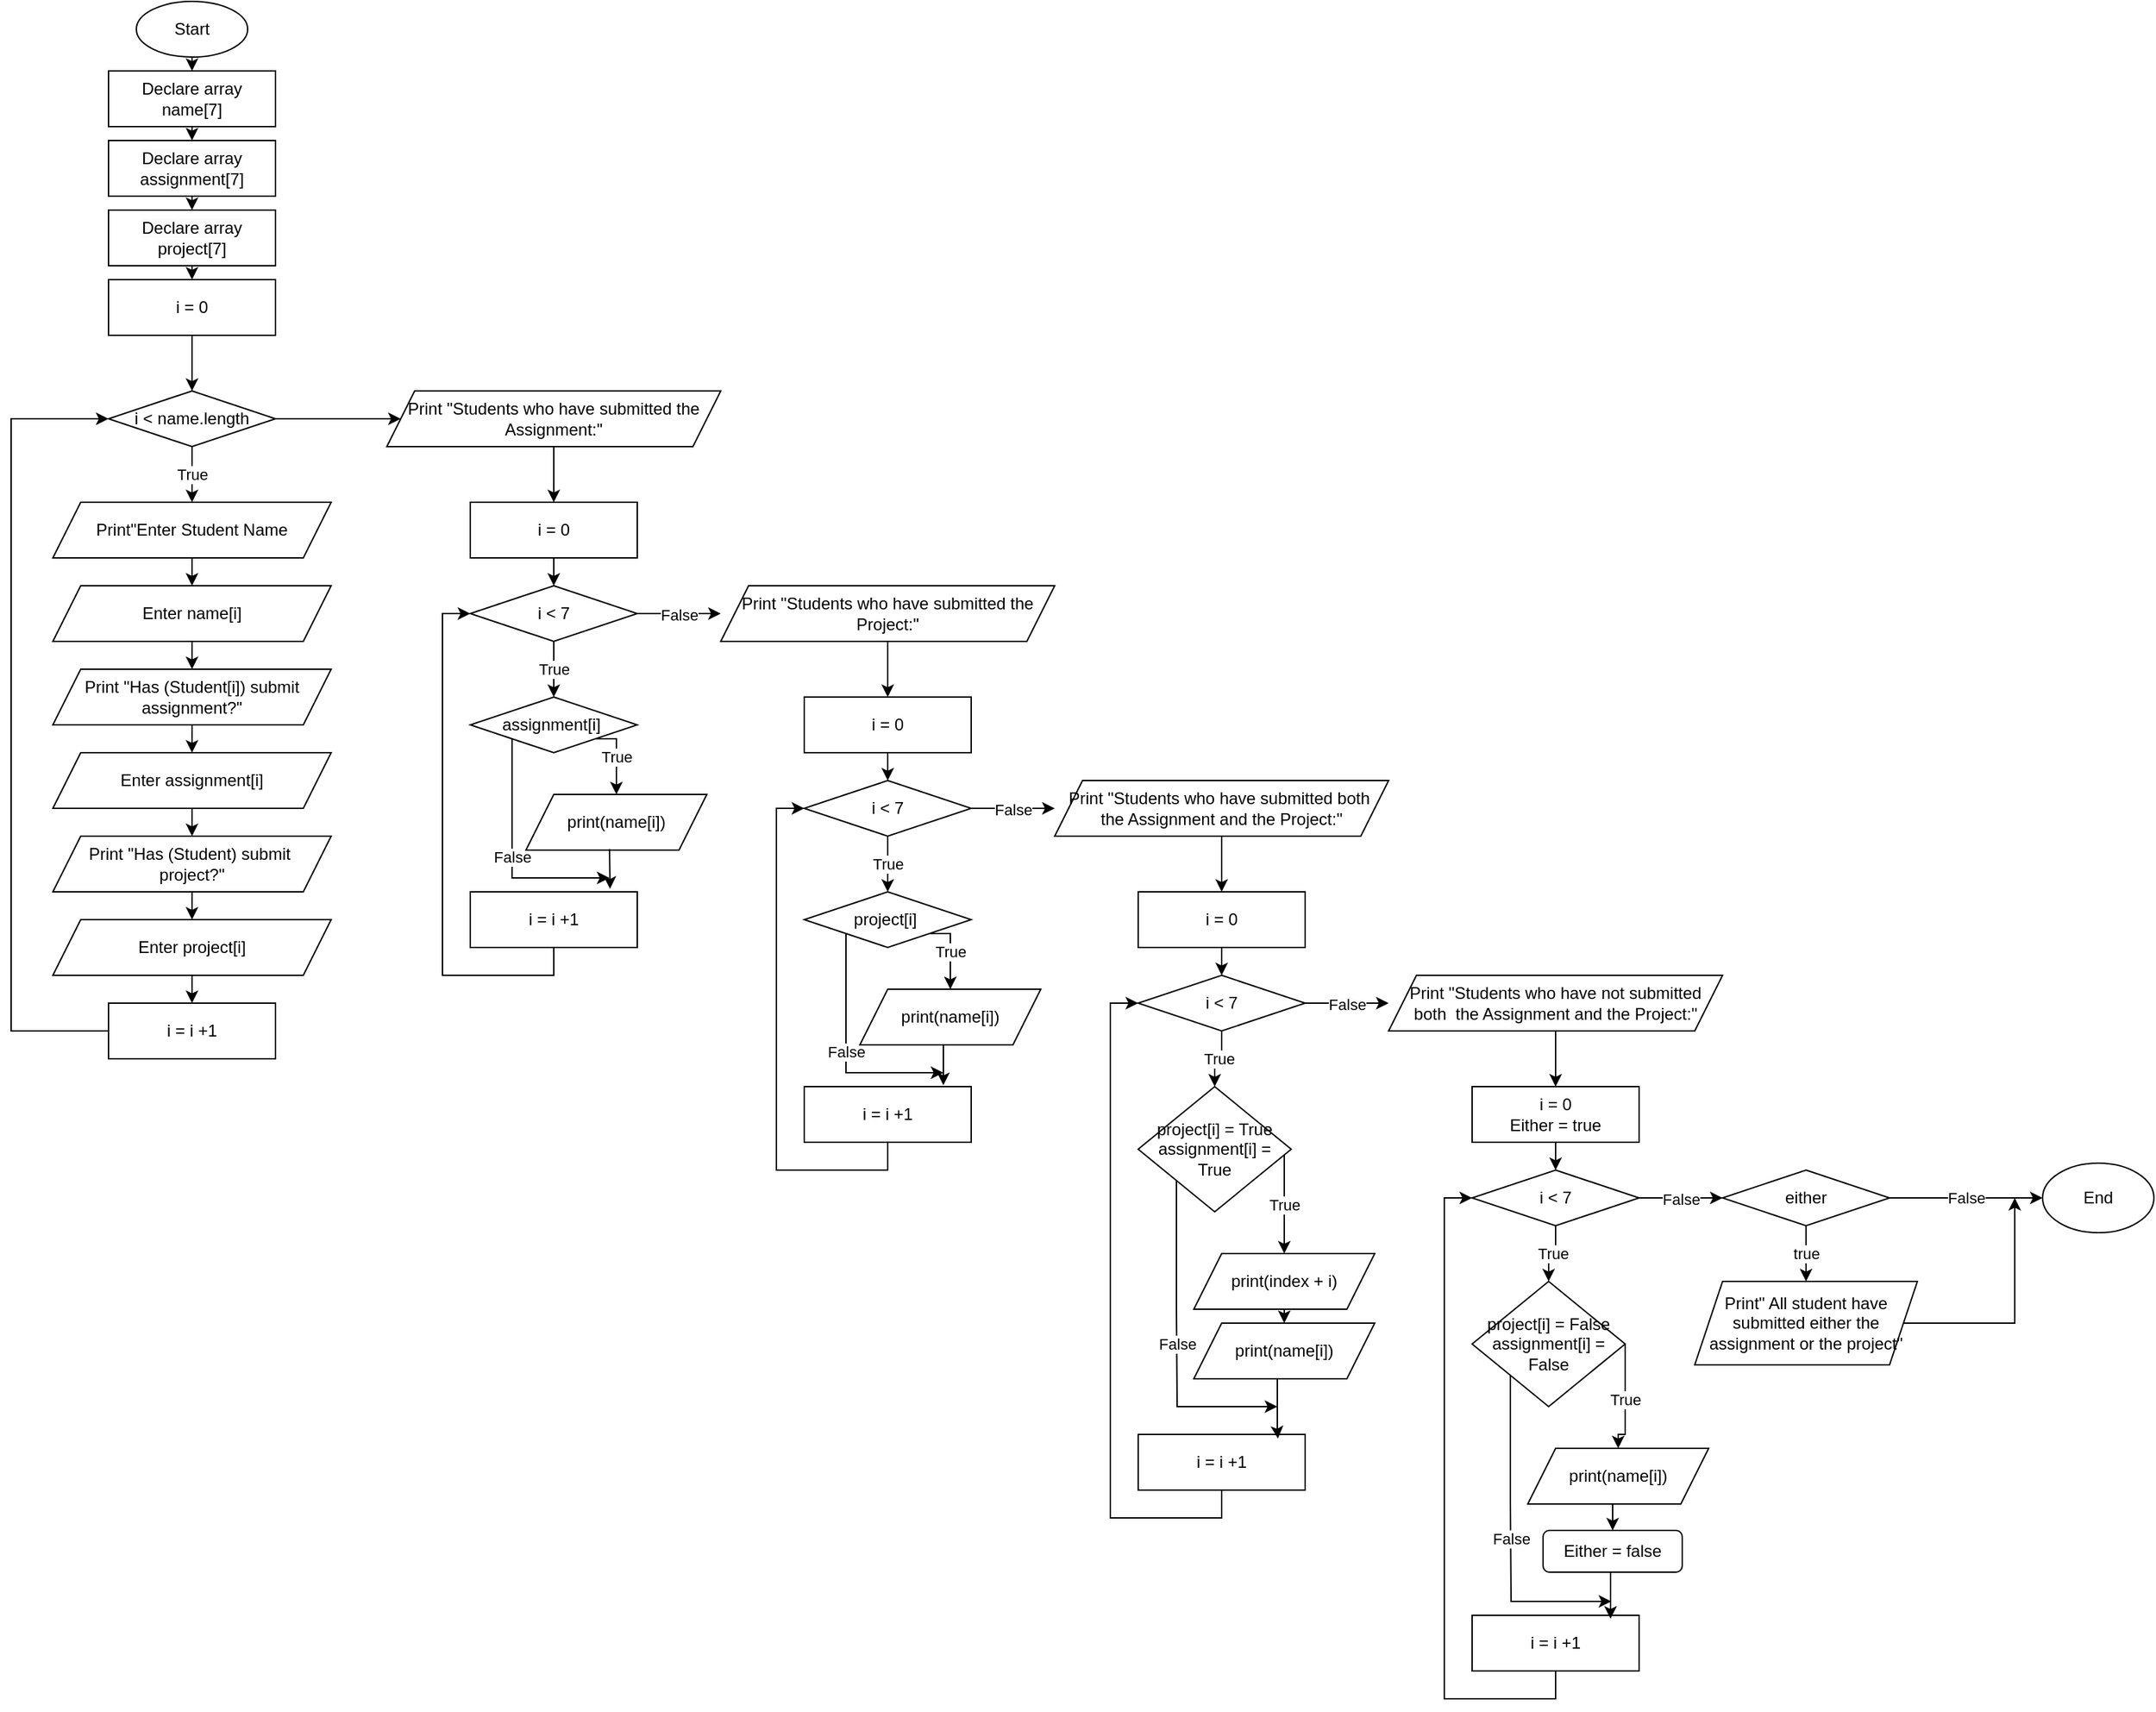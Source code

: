 <mxfile version="26.1.0">
  <diagram id="C5RBs43oDa-KdzZeNtuy" name="Page-1">
    <mxGraphModel dx="1942" dy="928" grid="1" gridSize="10" guides="1" tooltips="1" connect="1" arrows="1" fold="1" page="1" pageScale="1" pageWidth="827" pageHeight="1169" math="0" shadow="0">
      <root>
        <mxCell id="WIyWlLk6GJQsqaUBKTNV-0" />
        <mxCell id="WIyWlLk6GJQsqaUBKTNV-1" parent="WIyWlLk6GJQsqaUBKTNV-0" />
        <mxCell id="dVCWxi67LEqGR76zAn8V-19" style="edgeStyle=orthogonalEdgeStyle;rounded=0;orthogonalLoop=1;jettySize=auto;html=1;exitX=0.5;exitY=1;exitDx=0;exitDy=0;entryX=0.5;entryY=0;entryDx=0;entryDy=0;" edge="1" parent="WIyWlLk6GJQsqaUBKTNV-1" source="dVCWxi67LEqGR76zAn8V-0" target="dVCWxi67LEqGR76zAn8V-6">
          <mxGeometry relative="1" as="geometry" />
        </mxCell>
        <mxCell id="dVCWxi67LEqGR76zAn8V-0" value="Start" style="ellipse;whiteSpace=wrap;html=1;" vertex="1" parent="WIyWlLk6GJQsqaUBKTNV-1">
          <mxGeometry x="180" y="40" width="80" height="40" as="geometry" />
        </mxCell>
        <mxCell id="dVCWxi67LEqGR76zAn8V-22" style="edgeStyle=orthogonalEdgeStyle;rounded=0;orthogonalLoop=1;jettySize=auto;html=1;exitX=0.5;exitY=1;exitDx=0;exitDy=0;entryX=0.5;entryY=0;entryDx=0;entryDy=0;" edge="1" parent="WIyWlLk6GJQsqaUBKTNV-1" source="dVCWxi67LEqGR76zAn8V-4" target="dVCWxi67LEqGR76zAn8V-8">
          <mxGeometry relative="1" as="geometry" />
        </mxCell>
        <mxCell id="dVCWxi67LEqGR76zAn8V-4" value="&lt;br&gt;&lt;span style=&quot;color: rgb(0, 0, 0); font-family: Helvetica; font-size: 12px; font-style: normal; font-variant-ligatures: normal; font-variant-caps: normal; font-weight: 400; letter-spacing: normal; orphans: 2; text-align: center; text-indent: 0px; text-transform: none; widows: 2; word-spacing: 0px; -webkit-text-stroke-width: 0px; white-space: normal; background-color: rgb(251, 251, 251); text-decoration-thickness: initial; text-decoration-style: initial; text-decoration-color: initial; float: none; display: inline !important;&quot;&gt;Declare array project[7]&lt;/span&gt;&lt;div&gt;&lt;br/&gt;&lt;/div&gt;" style="rounded=1;whiteSpace=wrap;html=1;arcSize=0;" vertex="1" parent="WIyWlLk6GJQsqaUBKTNV-1">
          <mxGeometry x="160" y="190" width="120" height="40" as="geometry" />
        </mxCell>
        <mxCell id="dVCWxi67LEqGR76zAn8V-21" style="edgeStyle=orthogonalEdgeStyle;rounded=0;orthogonalLoop=1;jettySize=auto;html=1;exitX=0.5;exitY=1;exitDx=0;exitDy=0;entryX=0.5;entryY=0;entryDx=0;entryDy=0;" edge="1" parent="WIyWlLk6GJQsqaUBKTNV-1" source="dVCWxi67LEqGR76zAn8V-5" target="dVCWxi67LEqGR76zAn8V-4">
          <mxGeometry relative="1" as="geometry" />
        </mxCell>
        <mxCell id="dVCWxi67LEqGR76zAn8V-5" value="&lt;br&gt;&lt;span style=&quot;color: rgb(0, 0, 0); font-family: Helvetica; font-size: 12px; font-style: normal; font-variant-ligatures: normal; font-variant-caps: normal; font-weight: 400; letter-spacing: normal; orphans: 2; text-align: center; text-indent: 0px; text-transform: none; widows: 2; word-spacing: 0px; -webkit-text-stroke-width: 0px; white-space: normal; background-color: rgb(251, 251, 251); text-decoration-thickness: initial; text-decoration-style: initial; text-decoration-color: initial; float: none; display: inline !important;&quot;&gt;Declare array assignment[7]&lt;/span&gt;&lt;div&gt;&lt;br/&gt;&lt;/div&gt;" style="rounded=1;whiteSpace=wrap;html=1;arcSize=0;" vertex="1" parent="WIyWlLk6GJQsqaUBKTNV-1">
          <mxGeometry x="160" y="140" width="120" height="40" as="geometry" />
        </mxCell>
        <mxCell id="dVCWxi67LEqGR76zAn8V-20" style="edgeStyle=orthogonalEdgeStyle;rounded=0;orthogonalLoop=1;jettySize=auto;html=1;exitX=0.5;exitY=1;exitDx=0;exitDy=0;entryX=0.5;entryY=0;entryDx=0;entryDy=0;" edge="1" parent="WIyWlLk6GJQsqaUBKTNV-1" source="dVCWxi67LEqGR76zAn8V-6" target="dVCWxi67LEqGR76zAn8V-5">
          <mxGeometry relative="1" as="geometry" />
        </mxCell>
        <mxCell id="dVCWxi67LEqGR76zAn8V-6" value="Declare array name[7]" style="rounded=1;whiteSpace=wrap;html=1;arcSize=0;" vertex="1" parent="WIyWlLk6GJQsqaUBKTNV-1">
          <mxGeometry x="160" y="90" width="120" height="40" as="geometry" />
        </mxCell>
        <mxCell id="dVCWxi67LEqGR76zAn8V-23" style="edgeStyle=orthogonalEdgeStyle;rounded=0;orthogonalLoop=1;jettySize=auto;html=1;exitX=0.5;exitY=1;exitDx=0;exitDy=0;entryX=0.5;entryY=0;entryDx=0;entryDy=0;" edge="1" parent="WIyWlLk6GJQsqaUBKTNV-1" source="dVCWxi67LEqGR76zAn8V-8" target="dVCWxi67LEqGR76zAn8V-9">
          <mxGeometry relative="1" as="geometry" />
        </mxCell>
        <mxCell id="dVCWxi67LEqGR76zAn8V-8" value="i = 0" style="rounded=1;whiteSpace=wrap;html=1;arcSize=0;" vertex="1" parent="WIyWlLk6GJQsqaUBKTNV-1">
          <mxGeometry x="160" y="240" width="120" height="40" as="geometry" />
        </mxCell>
        <mxCell id="dVCWxi67LEqGR76zAn8V-24" value="True" style="edgeStyle=orthogonalEdgeStyle;rounded=0;orthogonalLoop=1;jettySize=auto;html=1;exitX=0.5;exitY=1;exitDx=0;exitDy=0;entryX=0.5;entryY=0;entryDx=0;entryDy=0;" edge="1" parent="WIyWlLk6GJQsqaUBKTNV-1" source="dVCWxi67LEqGR76zAn8V-9" target="dVCWxi67LEqGR76zAn8V-10">
          <mxGeometry relative="1" as="geometry" />
        </mxCell>
        <mxCell id="dVCWxi67LEqGR76zAn8V-56" style="edgeStyle=orthogonalEdgeStyle;rounded=0;orthogonalLoop=1;jettySize=auto;html=1;exitX=1;exitY=0.5;exitDx=0;exitDy=0;" edge="1" parent="WIyWlLk6GJQsqaUBKTNV-1" source="dVCWxi67LEqGR76zAn8V-9" target="dVCWxi67LEqGR76zAn8V-33">
          <mxGeometry relative="1" as="geometry" />
        </mxCell>
        <mxCell id="dVCWxi67LEqGR76zAn8V-9" value="i &amp;lt; name.length" style="rhombus;whiteSpace=wrap;html=1;" vertex="1" parent="WIyWlLk6GJQsqaUBKTNV-1">
          <mxGeometry x="160" y="320" width="120" height="40" as="geometry" />
        </mxCell>
        <mxCell id="dVCWxi67LEqGR76zAn8V-25" style="edgeStyle=orthogonalEdgeStyle;rounded=0;orthogonalLoop=1;jettySize=auto;html=1;exitX=0.5;exitY=1;exitDx=0;exitDy=0;entryX=0.5;entryY=0;entryDx=0;entryDy=0;" edge="1" parent="WIyWlLk6GJQsqaUBKTNV-1" source="dVCWxi67LEqGR76zAn8V-10" target="dVCWxi67LEqGR76zAn8V-12">
          <mxGeometry relative="1" as="geometry" />
        </mxCell>
        <mxCell id="dVCWxi67LEqGR76zAn8V-10" value="Print&quot;Enter Student Name" style="shape=parallelogram;perimeter=parallelogramPerimeter;whiteSpace=wrap;html=1;fixedSize=1;" vertex="1" parent="WIyWlLk6GJQsqaUBKTNV-1">
          <mxGeometry x="120" y="400" width="200" height="40" as="geometry" />
        </mxCell>
        <mxCell id="dVCWxi67LEqGR76zAn8V-26" style="edgeStyle=orthogonalEdgeStyle;rounded=0;orthogonalLoop=1;jettySize=auto;html=1;exitX=0.5;exitY=1;exitDx=0;exitDy=0;" edge="1" parent="WIyWlLk6GJQsqaUBKTNV-1" source="dVCWxi67LEqGR76zAn8V-12" target="dVCWxi67LEqGR76zAn8V-13">
          <mxGeometry relative="1" as="geometry" />
        </mxCell>
        <mxCell id="dVCWxi67LEqGR76zAn8V-12" value="Enter name[i]" style="shape=parallelogram;perimeter=parallelogramPerimeter;whiteSpace=wrap;html=1;fixedSize=1;" vertex="1" parent="WIyWlLk6GJQsqaUBKTNV-1">
          <mxGeometry x="120" y="460" width="200" height="40" as="geometry" />
        </mxCell>
        <mxCell id="dVCWxi67LEqGR76zAn8V-27" style="edgeStyle=orthogonalEdgeStyle;rounded=0;orthogonalLoop=1;jettySize=auto;html=1;exitX=0.5;exitY=1;exitDx=0;exitDy=0;entryX=0.5;entryY=0;entryDx=0;entryDy=0;" edge="1" parent="WIyWlLk6GJQsqaUBKTNV-1" source="dVCWxi67LEqGR76zAn8V-13" target="dVCWxi67LEqGR76zAn8V-14">
          <mxGeometry relative="1" as="geometry" />
        </mxCell>
        <mxCell id="dVCWxi67LEqGR76zAn8V-13" value="Print &quot;Has (Student[i]) submit assignment?&quot;" style="shape=parallelogram;perimeter=parallelogramPerimeter;whiteSpace=wrap;html=1;fixedSize=1;" vertex="1" parent="WIyWlLk6GJQsqaUBKTNV-1">
          <mxGeometry x="120" y="520" width="200" height="40" as="geometry" />
        </mxCell>
        <mxCell id="dVCWxi67LEqGR76zAn8V-28" style="edgeStyle=orthogonalEdgeStyle;rounded=0;orthogonalLoop=1;jettySize=auto;html=1;exitX=0.5;exitY=1;exitDx=0;exitDy=0;entryX=0.5;entryY=0;entryDx=0;entryDy=0;" edge="1" parent="WIyWlLk6GJQsqaUBKTNV-1" source="dVCWxi67LEqGR76zAn8V-14" target="dVCWxi67LEqGR76zAn8V-15">
          <mxGeometry relative="1" as="geometry" />
        </mxCell>
        <mxCell id="dVCWxi67LEqGR76zAn8V-14" value="Enter assignment[i]" style="shape=parallelogram;perimeter=parallelogramPerimeter;whiteSpace=wrap;html=1;fixedSize=1;" vertex="1" parent="WIyWlLk6GJQsqaUBKTNV-1">
          <mxGeometry x="120" y="580" width="200" height="40" as="geometry" />
        </mxCell>
        <mxCell id="dVCWxi67LEqGR76zAn8V-29" style="edgeStyle=orthogonalEdgeStyle;rounded=0;orthogonalLoop=1;jettySize=auto;html=1;exitX=0.5;exitY=1;exitDx=0;exitDy=0;entryX=0.5;entryY=0;entryDx=0;entryDy=0;" edge="1" parent="WIyWlLk6GJQsqaUBKTNV-1" source="dVCWxi67LEqGR76zAn8V-15" target="dVCWxi67LEqGR76zAn8V-16">
          <mxGeometry relative="1" as="geometry" />
        </mxCell>
        <mxCell id="dVCWxi67LEqGR76zAn8V-15" value="Print &quot;Has (Student) submit&amp;nbsp; project?&quot;" style="shape=parallelogram;perimeter=parallelogramPerimeter;whiteSpace=wrap;html=1;fixedSize=1;" vertex="1" parent="WIyWlLk6GJQsqaUBKTNV-1">
          <mxGeometry x="120" y="640" width="200" height="40" as="geometry" />
        </mxCell>
        <mxCell id="dVCWxi67LEqGR76zAn8V-30" style="edgeStyle=orthogonalEdgeStyle;rounded=0;orthogonalLoop=1;jettySize=auto;html=1;exitX=0.5;exitY=1;exitDx=0;exitDy=0;entryX=0.5;entryY=0;entryDx=0;entryDy=0;" edge="1" parent="WIyWlLk6GJQsqaUBKTNV-1" source="dVCWxi67LEqGR76zAn8V-16" target="dVCWxi67LEqGR76zAn8V-17">
          <mxGeometry relative="1" as="geometry" />
        </mxCell>
        <mxCell id="dVCWxi67LEqGR76zAn8V-16" value="Enter project[i]" style="shape=parallelogram;perimeter=parallelogramPerimeter;whiteSpace=wrap;html=1;fixedSize=1;" vertex="1" parent="WIyWlLk6GJQsqaUBKTNV-1">
          <mxGeometry x="120" y="700" width="200" height="40" as="geometry" />
        </mxCell>
        <mxCell id="dVCWxi67LEqGR76zAn8V-18" style="edgeStyle=orthogonalEdgeStyle;rounded=0;orthogonalLoop=1;jettySize=auto;html=1;entryX=0;entryY=0.5;entryDx=0;entryDy=0;" edge="1" parent="WIyWlLk6GJQsqaUBKTNV-1" source="dVCWxi67LEqGR76zAn8V-17" target="dVCWxi67LEqGR76zAn8V-9">
          <mxGeometry relative="1" as="geometry">
            <Array as="points">
              <mxPoint x="90" y="780" />
              <mxPoint x="90" y="340" />
            </Array>
          </mxGeometry>
        </mxCell>
        <mxCell id="dVCWxi67LEqGR76zAn8V-17" value="i = i +1" style="rounded=1;whiteSpace=wrap;html=1;arcSize=0;" vertex="1" parent="WIyWlLk6GJQsqaUBKTNV-1">
          <mxGeometry x="160" y="760" width="120" height="40" as="geometry" />
        </mxCell>
        <mxCell id="dVCWxi67LEqGR76zAn8V-55" style="edgeStyle=orthogonalEdgeStyle;rounded=0;orthogonalLoop=1;jettySize=auto;html=1;exitX=0.5;exitY=1;exitDx=0;exitDy=0;entryX=0.5;entryY=0;entryDx=0;entryDy=0;" edge="1" parent="WIyWlLk6GJQsqaUBKTNV-1" source="dVCWxi67LEqGR76zAn8V-33" target="dVCWxi67LEqGR76zAn8V-35">
          <mxGeometry relative="1" as="geometry" />
        </mxCell>
        <mxCell id="dVCWxi67LEqGR76zAn8V-33" value="Print &quot;Students who have submitted the Assignment:&quot;" style="shape=parallelogram;perimeter=parallelogramPerimeter;whiteSpace=wrap;html=1;fixedSize=1;" vertex="1" parent="WIyWlLk6GJQsqaUBKTNV-1">
          <mxGeometry x="360" y="320" width="240" height="40" as="geometry" />
        </mxCell>
        <mxCell id="dVCWxi67LEqGR76zAn8V-54" style="edgeStyle=orthogonalEdgeStyle;rounded=0;orthogonalLoop=1;jettySize=auto;html=1;exitX=0.5;exitY=1;exitDx=0;exitDy=0;entryX=0.5;entryY=0;entryDx=0;entryDy=0;" edge="1" parent="WIyWlLk6GJQsqaUBKTNV-1" source="dVCWxi67LEqGR76zAn8V-35" target="dVCWxi67LEqGR76zAn8V-36">
          <mxGeometry relative="1" as="geometry" />
        </mxCell>
        <mxCell id="dVCWxi67LEqGR76zAn8V-35" value="i = 0" style="rounded=1;whiteSpace=wrap;html=1;arcSize=0;" vertex="1" parent="WIyWlLk6GJQsqaUBKTNV-1">
          <mxGeometry x="420" y="400" width="120" height="40" as="geometry" />
        </mxCell>
        <mxCell id="dVCWxi67LEqGR76zAn8V-53" value="True" style="edgeStyle=orthogonalEdgeStyle;rounded=0;orthogonalLoop=1;jettySize=auto;html=1;exitX=0.5;exitY=1;exitDx=0;exitDy=0;entryX=0.5;entryY=0;entryDx=0;entryDy=0;" edge="1" parent="WIyWlLk6GJQsqaUBKTNV-1" source="dVCWxi67LEqGR76zAn8V-36" target="dVCWxi67LEqGR76zAn8V-38">
          <mxGeometry relative="1" as="geometry" />
        </mxCell>
        <mxCell id="dVCWxi67LEqGR76zAn8V-57" value="False" style="edgeStyle=orthogonalEdgeStyle;rounded=0;orthogonalLoop=1;jettySize=auto;html=1;exitX=1;exitY=0.5;exitDx=0;exitDy=0;" edge="1" parent="WIyWlLk6GJQsqaUBKTNV-1" source="dVCWxi67LEqGR76zAn8V-36">
          <mxGeometry relative="1" as="geometry">
            <mxPoint x="600" y="480" as="targetPoint" />
          </mxGeometry>
        </mxCell>
        <mxCell id="dVCWxi67LEqGR76zAn8V-36" value="i &amp;lt; 7" style="rhombus;whiteSpace=wrap;html=1;" vertex="1" parent="WIyWlLk6GJQsqaUBKTNV-1">
          <mxGeometry x="420" y="460" width="120" height="40" as="geometry" />
        </mxCell>
        <mxCell id="dVCWxi67LEqGR76zAn8V-48" value="False" style="edgeStyle=orthogonalEdgeStyle;rounded=0;orthogonalLoop=1;jettySize=auto;html=1;exitX=0;exitY=1;exitDx=0;exitDy=0;" edge="1" parent="WIyWlLk6GJQsqaUBKTNV-1" source="dVCWxi67LEqGR76zAn8V-38">
          <mxGeometry relative="1" as="geometry">
            <mxPoint x="520" y="670" as="targetPoint" />
            <Array as="points">
              <mxPoint x="450" y="670" />
            </Array>
          </mxGeometry>
        </mxCell>
        <mxCell id="dVCWxi67LEqGR76zAn8V-49" value="True" style="edgeStyle=orthogonalEdgeStyle;rounded=0;orthogonalLoop=1;jettySize=auto;html=1;exitX=1;exitY=1;exitDx=0;exitDy=0;entryX=0.5;entryY=0;entryDx=0;entryDy=0;" edge="1" parent="WIyWlLk6GJQsqaUBKTNV-1" source="dVCWxi67LEqGR76zAn8V-38" target="dVCWxi67LEqGR76zAn8V-39">
          <mxGeometry relative="1" as="geometry">
            <Array as="points">
              <mxPoint x="525" y="570" />
            </Array>
          </mxGeometry>
        </mxCell>
        <mxCell id="dVCWxi67LEqGR76zAn8V-38" value="assignment[i]&amp;nbsp;" style="rhombus;whiteSpace=wrap;html=1;" vertex="1" parent="WIyWlLk6GJQsqaUBKTNV-1">
          <mxGeometry x="420" y="540" width="120" height="40" as="geometry" />
        </mxCell>
        <mxCell id="dVCWxi67LEqGR76zAn8V-39" value="print(name[i])" style="shape=parallelogram;perimeter=parallelogramPerimeter;whiteSpace=wrap;html=1;fixedSize=1;" vertex="1" parent="WIyWlLk6GJQsqaUBKTNV-1">
          <mxGeometry x="460" y="610" width="130" height="40" as="geometry" />
        </mxCell>
        <mxCell id="dVCWxi67LEqGR76zAn8V-51" style="edgeStyle=orthogonalEdgeStyle;rounded=0;orthogonalLoop=1;jettySize=auto;html=1;exitX=0.5;exitY=1;exitDx=0;exitDy=0;entryX=0;entryY=0.5;entryDx=0;entryDy=0;" edge="1" parent="WIyWlLk6GJQsqaUBKTNV-1" source="dVCWxi67LEqGR76zAn8V-44" target="dVCWxi67LEqGR76zAn8V-36">
          <mxGeometry relative="1" as="geometry" />
        </mxCell>
        <mxCell id="dVCWxi67LEqGR76zAn8V-44" value="i = i +1" style="rounded=1;whiteSpace=wrap;html=1;arcSize=0;" vertex="1" parent="WIyWlLk6GJQsqaUBKTNV-1">
          <mxGeometry x="420" y="680" width="120" height="40" as="geometry" />
        </mxCell>
        <mxCell id="dVCWxi67LEqGR76zAn8V-58" style="edgeStyle=orthogonalEdgeStyle;rounded=0;orthogonalLoop=1;jettySize=auto;html=1;exitX=0.462;exitY=0.98;exitDx=0;exitDy=0;entryX=0.837;entryY=-0.054;entryDx=0;entryDy=0;entryPerimeter=0;exitPerimeter=0;" edge="1" parent="WIyWlLk6GJQsqaUBKTNV-1" source="dVCWxi67LEqGR76zAn8V-39" target="dVCWxi67LEqGR76zAn8V-44">
          <mxGeometry relative="1" as="geometry" />
        </mxCell>
        <mxCell id="dVCWxi67LEqGR76zAn8V-59" style="edgeStyle=orthogonalEdgeStyle;rounded=0;orthogonalLoop=1;jettySize=auto;html=1;exitX=0.5;exitY=1;exitDx=0;exitDy=0;entryX=0.5;entryY=0;entryDx=0;entryDy=0;" edge="1" parent="WIyWlLk6GJQsqaUBKTNV-1" source="dVCWxi67LEqGR76zAn8V-60" target="dVCWxi67LEqGR76zAn8V-62">
          <mxGeometry relative="1" as="geometry" />
        </mxCell>
        <mxCell id="dVCWxi67LEqGR76zAn8V-60" value="Print &quot;Students who have submitted the Project:&quot;" style="shape=parallelogram;perimeter=parallelogramPerimeter;whiteSpace=wrap;html=1;fixedSize=1;" vertex="1" parent="WIyWlLk6GJQsqaUBKTNV-1">
          <mxGeometry x="600" y="460" width="240" height="40" as="geometry" />
        </mxCell>
        <mxCell id="dVCWxi67LEqGR76zAn8V-61" style="edgeStyle=orthogonalEdgeStyle;rounded=0;orthogonalLoop=1;jettySize=auto;html=1;exitX=0.5;exitY=1;exitDx=0;exitDy=0;entryX=0.5;entryY=0;entryDx=0;entryDy=0;" edge="1" parent="WIyWlLk6GJQsqaUBKTNV-1" source="dVCWxi67LEqGR76zAn8V-62" target="dVCWxi67LEqGR76zAn8V-65">
          <mxGeometry relative="1" as="geometry" />
        </mxCell>
        <mxCell id="dVCWxi67LEqGR76zAn8V-62" value="i = 0" style="rounded=1;whiteSpace=wrap;html=1;arcSize=0;" vertex="1" parent="WIyWlLk6GJQsqaUBKTNV-1">
          <mxGeometry x="660" y="540" width="120" height="40" as="geometry" />
        </mxCell>
        <mxCell id="dVCWxi67LEqGR76zAn8V-63" value="True" style="edgeStyle=orthogonalEdgeStyle;rounded=0;orthogonalLoop=1;jettySize=auto;html=1;exitX=0.5;exitY=1;exitDx=0;exitDy=0;entryX=0.5;entryY=0;entryDx=0;entryDy=0;" edge="1" parent="WIyWlLk6GJQsqaUBKTNV-1" source="dVCWxi67LEqGR76zAn8V-65" target="dVCWxi67LEqGR76zAn8V-68">
          <mxGeometry relative="1" as="geometry" />
        </mxCell>
        <mxCell id="dVCWxi67LEqGR76zAn8V-64" value="False" style="edgeStyle=orthogonalEdgeStyle;rounded=0;orthogonalLoop=1;jettySize=auto;html=1;exitX=1;exitY=0.5;exitDx=0;exitDy=0;" edge="1" parent="WIyWlLk6GJQsqaUBKTNV-1" source="dVCWxi67LEqGR76zAn8V-65">
          <mxGeometry relative="1" as="geometry">
            <mxPoint x="840" y="620" as="targetPoint" />
          </mxGeometry>
        </mxCell>
        <mxCell id="dVCWxi67LEqGR76zAn8V-65" value="i &amp;lt; 7" style="rhombus;whiteSpace=wrap;html=1;" vertex="1" parent="WIyWlLk6GJQsqaUBKTNV-1">
          <mxGeometry x="660" y="600" width="120" height="40" as="geometry" />
        </mxCell>
        <mxCell id="dVCWxi67LEqGR76zAn8V-66" value="False" style="edgeStyle=orthogonalEdgeStyle;rounded=0;orthogonalLoop=1;jettySize=auto;html=1;exitX=0;exitY=1;exitDx=0;exitDy=0;" edge="1" parent="WIyWlLk6GJQsqaUBKTNV-1" source="dVCWxi67LEqGR76zAn8V-68">
          <mxGeometry relative="1" as="geometry">
            <mxPoint x="760" y="810" as="targetPoint" />
            <Array as="points">
              <mxPoint x="690" y="810" />
            </Array>
          </mxGeometry>
        </mxCell>
        <mxCell id="dVCWxi67LEqGR76zAn8V-67" value="True" style="edgeStyle=orthogonalEdgeStyle;rounded=0;orthogonalLoop=1;jettySize=auto;html=1;exitX=1;exitY=1;exitDx=0;exitDy=0;entryX=0.5;entryY=0;entryDx=0;entryDy=0;" edge="1" parent="WIyWlLk6GJQsqaUBKTNV-1" source="dVCWxi67LEqGR76zAn8V-68" target="dVCWxi67LEqGR76zAn8V-69">
          <mxGeometry relative="1" as="geometry">
            <Array as="points">
              <mxPoint x="765" y="710" />
            </Array>
          </mxGeometry>
        </mxCell>
        <mxCell id="dVCWxi67LEqGR76zAn8V-68" value="project[i]&amp;nbsp;" style="rhombus;whiteSpace=wrap;html=1;" vertex="1" parent="WIyWlLk6GJQsqaUBKTNV-1">
          <mxGeometry x="660" y="680" width="120" height="40" as="geometry" />
        </mxCell>
        <mxCell id="dVCWxi67LEqGR76zAn8V-69" value="print(name[i])" style="shape=parallelogram;perimeter=parallelogramPerimeter;whiteSpace=wrap;html=1;fixedSize=1;" vertex="1" parent="WIyWlLk6GJQsqaUBKTNV-1">
          <mxGeometry x="700" y="750" width="130" height="40" as="geometry" />
        </mxCell>
        <mxCell id="dVCWxi67LEqGR76zAn8V-70" style="edgeStyle=orthogonalEdgeStyle;rounded=0;orthogonalLoop=1;jettySize=auto;html=1;exitX=0.5;exitY=1;exitDx=0;exitDy=0;entryX=0;entryY=0.5;entryDx=0;entryDy=0;" edge="1" parent="WIyWlLk6GJQsqaUBKTNV-1" source="dVCWxi67LEqGR76zAn8V-71" target="dVCWxi67LEqGR76zAn8V-65">
          <mxGeometry relative="1" as="geometry" />
        </mxCell>
        <mxCell id="dVCWxi67LEqGR76zAn8V-71" value="i = i +1" style="rounded=1;whiteSpace=wrap;html=1;arcSize=0;" vertex="1" parent="WIyWlLk6GJQsqaUBKTNV-1">
          <mxGeometry x="660" y="820" width="120" height="40" as="geometry" />
        </mxCell>
        <mxCell id="dVCWxi67LEqGR76zAn8V-72" style="edgeStyle=orthogonalEdgeStyle;rounded=0;orthogonalLoop=1;jettySize=auto;html=1;exitX=0.5;exitY=1;exitDx=0;exitDy=0;" edge="1" parent="WIyWlLk6GJQsqaUBKTNV-1" source="dVCWxi67LEqGR76zAn8V-69">
          <mxGeometry relative="1" as="geometry">
            <mxPoint x="760" y="819" as="targetPoint" />
          </mxGeometry>
        </mxCell>
        <mxCell id="dVCWxi67LEqGR76zAn8V-74" style="edgeStyle=orthogonalEdgeStyle;rounded=0;orthogonalLoop=1;jettySize=auto;html=1;exitX=0.5;exitY=1;exitDx=0;exitDy=0;entryX=0.5;entryY=0;entryDx=0;entryDy=0;" edge="1" parent="WIyWlLk6GJQsqaUBKTNV-1" source="dVCWxi67LEqGR76zAn8V-75" target="dVCWxi67LEqGR76zAn8V-77">
          <mxGeometry relative="1" as="geometry" />
        </mxCell>
        <mxCell id="dVCWxi67LEqGR76zAn8V-75" value="Print &quot;Students who have submitted both&amp;nbsp; the Assignment and the Project:&quot;" style="shape=parallelogram;perimeter=parallelogramPerimeter;whiteSpace=wrap;html=1;fixedSize=1;" vertex="1" parent="WIyWlLk6GJQsqaUBKTNV-1">
          <mxGeometry x="840" y="600" width="240" height="40" as="geometry" />
        </mxCell>
        <mxCell id="dVCWxi67LEqGR76zAn8V-76" style="edgeStyle=orthogonalEdgeStyle;rounded=0;orthogonalLoop=1;jettySize=auto;html=1;exitX=0.5;exitY=1;exitDx=0;exitDy=0;entryX=0.5;entryY=0;entryDx=0;entryDy=0;" edge="1" parent="WIyWlLk6GJQsqaUBKTNV-1" source="dVCWxi67LEqGR76zAn8V-77" target="dVCWxi67LEqGR76zAn8V-80">
          <mxGeometry relative="1" as="geometry" />
        </mxCell>
        <mxCell id="dVCWxi67LEqGR76zAn8V-77" value="i = 0" style="rounded=1;whiteSpace=wrap;html=1;arcSize=0;" vertex="1" parent="WIyWlLk6GJQsqaUBKTNV-1">
          <mxGeometry x="900" y="680" width="120" height="40" as="geometry" />
        </mxCell>
        <mxCell id="dVCWxi67LEqGR76zAn8V-78" value="True" style="edgeStyle=orthogonalEdgeStyle;rounded=0;orthogonalLoop=1;jettySize=auto;html=1;exitX=0.5;exitY=1;exitDx=0;exitDy=0;entryX=0.5;entryY=0;entryDx=0;entryDy=0;" edge="1" parent="WIyWlLk6GJQsqaUBKTNV-1" source="dVCWxi67LEqGR76zAn8V-80" target="dVCWxi67LEqGR76zAn8V-83">
          <mxGeometry relative="1" as="geometry" />
        </mxCell>
        <mxCell id="dVCWxi67LEqGR76zAn8V-79" value="False" style="edgeStyle=orthogonalEdgeStyle;rounded=0;orthogonalLoop=1;jettySize=auto;html=1;exitX=1;exitY=0.5;exitDx=0;exitDy=0;" edge="1" parent="WIyWlLk6GJQsqaUBKTNV-1" source="dVCWxi67LEqGR76zAn8V-80">
          <mxGeometry relative="1" as="geometry">
            <mxPoint x="1080" y="760" as="targetPoint" />
          </mxGeometry>
        </mxCell>
        <mxCell id="dVCWxi67LEqGR76zAn8V-80" value="i &amp;lt; 7" style="rhombus;whiteSpace=wrap;html=1;" vertex="1" parent="WIyWlLk6GJQsqaUBKTNV-1">
          <mxGeometry x="900" y="740" width="120" height="40" as="geometry" />
        </mxCell>
        <mxCell id="dVCWxi67LEqGR76zAn8V-146" value="True" style="edgeStyle=orthogonalEdgeStyle;rounded=0;orthogonalLoop=1;jettySize=auto;html=1;entryX=0.5;entryY=0;entryDx=0;entryDy=0;" edge="1" parent="WIyWlLk6GJQsqaUBKTNV-1" source="dVCWxi67LEqGR76zAn8V-83" target="dVCWxi67LEqGR76zAn8V-84">
          <mxGeometry relative="1" as="geometry">
            <Array as="points">
              <mxPoint x="1005" y="940" />
              <mxPoint x="1005" y="940" />
            </Array>
          </mxGeometry>
        </mxCell>
        <mxCell id="dVCWxi67LEqGR76zAn8V-182" value="False" style="edgeStyle=orthogonalEdgeStyle;rounded=0;orthogonalLoop=1;jettySize=auto;html=1;exitX=0;exitY=1;exitDx=0;exitDy=0;" edge="1" parent="WIyWlLk6GJQsqaUBKTNV-1" source="dVCWxi67LEqGR76zAn8V-83">
          <mxGeometry relative="1" as="geometry">
            <mxPoint x="1000" y="1050" as="targetPoint" />
            <Array as="points">
              <mxPoint x="928" y="980" />
              <mxPoint x="928" y="1050" />
            </Array>
          </mxGeometry>
        </mxCell>
        <mxCell id="dVCWxi67LEqGR76zAn8V-83" value="project[i] = True&lt;br&gt;assignment[i] = True" style="rhombus;whiteSpace=wrap;html=1;" vertex="1" parent="WIyWlLk6GJQsqaUBKTNV-1">
          <mxGeometry x="900" y="820" width="110" height="90" as="geometry" />
        </mxCell>
        <mxCell id="dVCWxi67LEqGR76zAn8V-160" style="edgeStyle=orthogonalEdgeStyle;rounded=0;orthogonalLoop=1;jettySize=auto;html=1;exitX=0.5;exitY=1;exitDx=0;exitDy=0;entryX=0.5;entryY=0;entryDx=0;entryDy=0;" edge="1" parent="WIyWlLk6GJQsqaUBKTNV-1" source="dVCWxi67LEqGR76zAn8V-84" target="dVCWxi67LEqGR76zAn8V-159">
          <mxGeometry relative="1" as="geometry" />
        </mxCell>
        <mxCell id="dVCWxi67LEqGR76zAn8V-84" value="print(index + i)" style="shape=parallelogram;perimeter=parallelogramPerimeter;whiteSpace=wrap;html=1;fixedSize=1;" vertex="1" parent="WIyWlLk6GJQsqaUBKTNV-1">
          <mxGeometry x="940" y="940" width="130" height="40" as="geometry" />
        </mxCell>
        <mxCell id="dVCWxi67LEqGR76zAn8V-85" style="edgeStyle=orthogonalEdgeStyle;rounded=0;orthogonalLoop=1;jettySize=auto;html=1;exitX=0.5;exitY=1;exitDx=0;exitDy=0;entryX=0;entryY=0.5;entryDx=0;entryDy=0;" edge="1" parent="WIyWlLk6GJQsqaUBKTNV-1" source="dVCWxi67LEqGR76zAn8V-86" target="dVCWxi67LEqGR76zAn8V-80">
          <mxGeometry relative="1" as="geometry" />
        </mxCell>
        <mxCell id="dVCWxi67LEqGR76zAn8V-86" value="i = i +1" style="rounded=1;whiteSpace=wrap;html=1;arcSize=0;" vertex="1" parent="WIyWlLk6GJQsqaUBKTNV-1">
          <mxGeometry x="900" y="1070" width="120" height="40" as="geometry" />
        </mxCell>
        <mxCell id="dVCWxi67LEqGR76zAn8V-126" style="edgeStyle=orthogonalEdgeStyle;rounded=0;orthogonalLoop=1;jettySize=auto;html=1;exitX=0.5;exitY=1;exitDx=0;exitDy=0;entryX=0.5;entryY=0;entryDx=0;entryDy=0;" edge="1" parent="WIyWlLk6GJQsqaUBKTNV-1" source="dVCWxi67LEqGR76zAn8V-127">
          <mxGeometry relative="1" as="geometry">
            <mxPoint x="1200.0" y="820" as="targetPoint" />
          </mxGeometry>
        </mxCell>
        <mxCell id="dVCWxi67LEqGR76zAn8V-127" value="Print &quot;Students who have not submitted both&amp;nbsp; the Assignment and the Project:&quot;" style="shape=parallelogram;perimeter=parallelogramPerimeter;whiteSpace=wrap;html=1;fixedSize=1;" vertex="1" parent="WIyWlLk6GJQsqaUBKTNV-1">
          <mxGeometry x="1080" y="740" width="240" height="40" as="geometry" />
        </mxCell>
        <mxCell id="dVCWxi67LEqGR76zAn8V-147" style="edgeStyle=orthogonalEdgeStyle;rounded=0;orthogonalLoop=1;jettySize=auto;html=1;exitX=0.5;exitY=1;exitDx=0;exitDy=0;entryX=0.5;entryY=0;entryDx=0;entryDy=0;" edge="1" parent="WIyWlLk6GJQsqaUBKTNV-1" source="dVCWxi67LEqGR76zAn8V-148" target="dVCWxi67LEqGR76zAn8V-151">
          <mxGeometry relative="1" as="geometry" />
        </mxCell>
        <mxCell id="dVCWxi67LEqGR76zAn8V-148" value="i = 0&lt;br&gt;Either = true" style="rounded=1;whiteSpace=wrap;html=1;arcSize=0;" vertex="1" parent="WIyWlLk6GJQsqaUBKTNV-1">
          <mxGeometry x="1140" y="820" width="120" height="40" as="geometry" />
        </mxCell>
        <mxCell id="dVCWxi67LEqGR76zAn8V-149" value="True" style="edgeStyle=orthogonalEdgeStyle;rounded=0;orthogonalLoop=1;jettySize=auto;html=1;exitX=0.5;exitY=1;exitDx=0;exitDy=0;entryX=0.5;entryY=0;entryDx=0;entryDy=0;" edge="1" parent="WIyWlLk6GJQsqaUBKTNV-1" source="dVCWxi67LEqGR76zAn8V-151" target="dVCWxi67LEqGR76zAn8V-154">
          <mxGeometry relative="1" as="geometry" />
        </mxCell>
        <mxCell id="dVCWxi67LEqGR76zAn8V-150" value="False" style="edgeStyle=orthogonalEdgeStyle;rounded=0;orthogonalLoop=1;jettySize=auto;html=1;exitX=1;exitY=0.5;exitDx=0;exitDy=0;" edge="1" parent="WIyWlLk6GJQsqaUBKTNV-1" source="dVCWxi67LEqGR76zAn8V-151">
          <mxGeometry relative="1" as="geometry">
            <mxPoint x="1320" y="900" as="targetPoint" />
          </mxGeometry>
        </mxCell>
        <mxCell id="dVCWxi67LEqGR76zAn8V-151" value="i &amp;lt; 7" style="rhombus;whiteSpace=wrap;html=1;" vertex="1" parent="WIyWlLk6GJQsqaUBKTNV-1">
          <mxGeometry x="1140" y="880" width="120" height="40" as="geometry" />
        </mxCell>
        <mxCell id="dVCWxi67LEqGR76zAn8V-152" value="False" style="edgeStyle=orthogonalEdgeStyle;rounded=0;orthogonalLoop=1;jettySize=auto;html=1;exitX=0;exitY=1;exitDx=0;exitDy=0;" edge="1" parent="WIyWlLk6GJQsqaUBKTNV-1" source="dVCWxi67LEqGR76zAn8V-154">
          <mxGeometry relative="1" as="geometry">
            <mxPoint x="1240" y="1190" as="targetPoint" />
            <Array as="points">
              <mxPoint x="1168" y="1120" />
              <mxPoint x="1168" y="1190" />
            </Array>
          </mxGeometry>
        </mxCell>
        <mxCell id="dVCWxi67LEqGR76zAn8V-153" value="True" style="edgeStyle=orthogonalEdgeStyle;rounded=0;orthogonalLoop=1;jettySize=auto;html=1;entryX=0.5;entryY=0;entryDx=0;entryDy=0;" edge="1" parent="WIyWlLk6GJQsqaUBKTNV-1" source="dVCWxi67LEqGR76zAn8V-154" target="dVCWxi67LEqGR76zAn8V-155">
          <mxGeometry relative="1" as="geometry">
            <Array as="points">
              <mxPoint x="1250" y="1070" />
              <mxPoint x="1245" y="1070" />
            </Array>
          </mxGeometry>
        </mxCell>
        <mxCell id="dVCWxi67LEqGR76zAn8V-154" value="project[i] = False&lt;br&gt;assignment[i] = False" style="rhombus;whiteSpace=wrap;html=1;" vertex="1" parent="WIyWlLk6GJQsqaUBKTNV-1">
          <mxGeometry x="1140" y="960" width="110" height="90" as="geometry" />
        </mxCell>
        <mxCell id="dVCWxi67LEqGR76zAn8V-164" style="edgeStyle=orthogonalEdgeStyle;rounded=0;orthogonalLoop=1;jettySize=auto;html=1;exitX=0.5;exitY=1;exitDx=0;exitDy=0;entryX=0.5;entryY=0;entryDx=0;entryDy=0;" edge="1" parent="WIyWlLk6GJQsqaUBKTNV-1" source="dVCWxi67LEqGR76zAn8V-155" target="dVCWxi67LEqGR76zAn8V-162">
          <mxGeometry relative="1" as="geometry" />
        </mxCell>
        <mxCell id="dVCWxi67LEqGR76zAn8V-155" value="print(name[i])" style="shape=parallelogram;perimeter=parallelogramPerimeter;whiteSpace=wrap;html=1;fixedSize=1;" vertex="1" parent="WIyWlLk6GJQsqaUBKTNV-1">
          <mxGeometry x="1180" y="1080" width="130" height="40" as="geometry" />
        </mxCell>
        <mxCell id="dVCWxi67LEqGR76zAn8V-156" style="edgeStyle=orthogonalEdgeStyle;rounded=0;orthogonalLoop=1;jettySize=auto;html=1;exitX=0.5;exitY=1;exitDx=0;exitDy=0;entryX=0;entryY=0.5;entryDx=0;entryDy=0;" edge="1" parent="WIyWlLk6GJQsqaUBKTNV-1" source="dVCWxi67LEqGR76zAn8V-157" target="dVCWxi67LEqGR76zAn8V-151">
          <mxGeometry relative="1" as="geometry" />
        </mxCell>
        <mxCell id="dVCWxi67LEqGR76zAn8V-157" value="i = i +1" style="rounded=1;whiteSpace=wrap;html=1;arcSize=0;" vertex="1" parent="WIyWlLk6GJQsqaUBKTNV-1">
          <mxGeometry x="1140" y="1200" width="120" height="40" as="geometry" />
        </mxCell>
        <mxCell id="dVCWxi67LEqGR76zAn8V-158" style="edgeStyle=orthogonalEdgeStyle;rounded=0;orthogonalLoop=1;jettySize=auto;html=1;exitX=0.5;exitY=1;exitDx=0;exitDy=0;entryX=0.829;entryY=0.062;entryDx=0;entryDy=0;entryPerimeter=0;" edge="1" parent="WIyWlLk6GJQsqaUBKTNV-1" source="dVCWxi67LEqGR76zAn8V-162" target="dVCWxi67LEqGR76zAn8V-157">
          <mxGeometry relative="1" as="geometry" />
        </mxCell>
        <mxCell id="dVCWxi67LEqGR76zAn8V-159" value="print(name[i])" style="shape=parallelogram;perimeter=parallelogramPerimeter;whiteSpace=wrap;html=1;fixedSize=1;" vertex="1" parent="WIyWlLk6GJQsqaUBKTNV-1">
          <mxGeometry x="940" y="990" width="130" height="40" as="geometry" />
        </mxCell>
        <mxCell id="dVCWxi67LEqGR76zAn8V-161" style="edgeStyle=orthogonalEdgeStyle;rounded=0;orthogonalLoop=1;jettySize=auto;html=1;exitX=0.5;exitY=1;exitDx=0;exitDy=0;entryX=0.837;entryY=0.074;entryDx=0;entryDy=0;entryPerimeter=0;" edge="1" parent="WIyWlLk6GJQsqaUBKTNV-1" source="dVCWxi67LEqGR76zAn8V-159" target="dVCWxi67LEqGR76zAn8V-86">
          <mxGeometry relative="1" as="geometry">
            <Array as="points">
              <mxPoint x="1000" y="1030" />
              <mxPoint x="1000" y="1067" />
            </Array>
          </mxGeometry>
        </mxCell>
        <mxCell id="dVCWxi67LEqGR76zAn8V-162" value="Either = false" style="rounded=1;whiteSpace=wrap;html=1;" vertex="1" parent="WIyWlLk6GJQsqaUBKTNV-1">
          <mxGeometry x="1191" y="1139" width="100" height="30" as="geometry" />
        </mxCell>
        <mxCell id="dVCWxi67LEqGR76zAn8V-166" value="False" style="edgeStyle=orthogonalEdgeStyle;rounded=0;orthogonalLoop=1;jettySize=auto;html=1;" edge="1" parent="WIyWlLk6GJQsqaUBKTNV-1" source="dVCWxi67LEqGR76zAn8V-165">
          <mxGeometry relative="1" as="geometry">
            <mxPoint x="1550" y="900" as="targetPoint" />
            <Array as="points">
              <mxPoint x="1460" y="900" />
              <mxPoint x="1460" y="900" />
            </Array>
          </mxGeometry>
        </mxCell>
        <mxCell id="dVCWxi67LEqGR76zAn8V-169" value="true" style="edgeStyle=orthogonalEdgeStyle;rounded=0;orthogonalLoop=1;jettySize=auto;html=1;exitX=0.5;exitY=1;exitDx=0;exitDy=0;entryX=0.5;entryY=0;entryDx=0;entryDy=0;" edge="1" parent="WIyWlLk6GJQsqaUBKTNV-1" source="dVCWxi67LEqGR76zAn8V-165" target="dVCWxi67LEqGR76zAn8V-168">
          <mxGeometry relative="1" as="geometry" />
        </mxCell>
        <mxCell id="dVCWxi67LEqGR76zAn8V-165" value="either" style="rhombus;whiteSpace=wrap;html=1;" vertex="1" parent="WIyWlLk6GJQsqaUBKTNV-1">
          <mxGeometry x="1320" y="880" width="120" height="40" as="geometry" />
        </mxCell>
        <mxCell id="dVCWxi67LEqGR76zAn8V-167" value="End" style="ellipse;whiteSpace=wrap;html=1;" vertex="1" parent="WIyWlLk6GJQsqaUBKTNV-1">
          <mxGeometry x="1550" y="875" width="80" height="50" as="geometry" />
        </mxCell>
        <mxCell id="dVCWxi67LEqGR76zAn8V-170" style="edgeStyle=orthogonalEdgeStyle;rounded=0;orthogonalLoop=1;jettySize=auto;html=1;" edge="1" parent="WIyWlLk6GJQsqaUBKTNV-1" source="dVCWxi67LEqGR76zAn8V-168">
          <mxGeometry relative="1" as="geometry">
            <mxPoint x="1530" y="900" as="targetPoint" />
            <Array as="points">
              <mxPoint x="1530" y="990" />
              <mxPoint x="1530" y="900" />
            </Array>
          </mxGeometry>
        </mxCell>
        <mxCell id="dVCWxi67LEqGR76zAn8V-168" value="Print&quot; All student have submitted either the assignment or the project&quot;" style="shape=parallelogram;perimeter=parallelogramPerimeter;whiteSpace=wrap;html=1;fixedSize=1;" vertex="1" parent="WIyWlLk6GJQsqaUBKTNV-1">
          <mxGeometry x="1300" y="960" width="160" height="60" as="geometry" />
        </mxCell>
      </root>
    </mxGraphModel>
  </diagram>
</mxfile>
